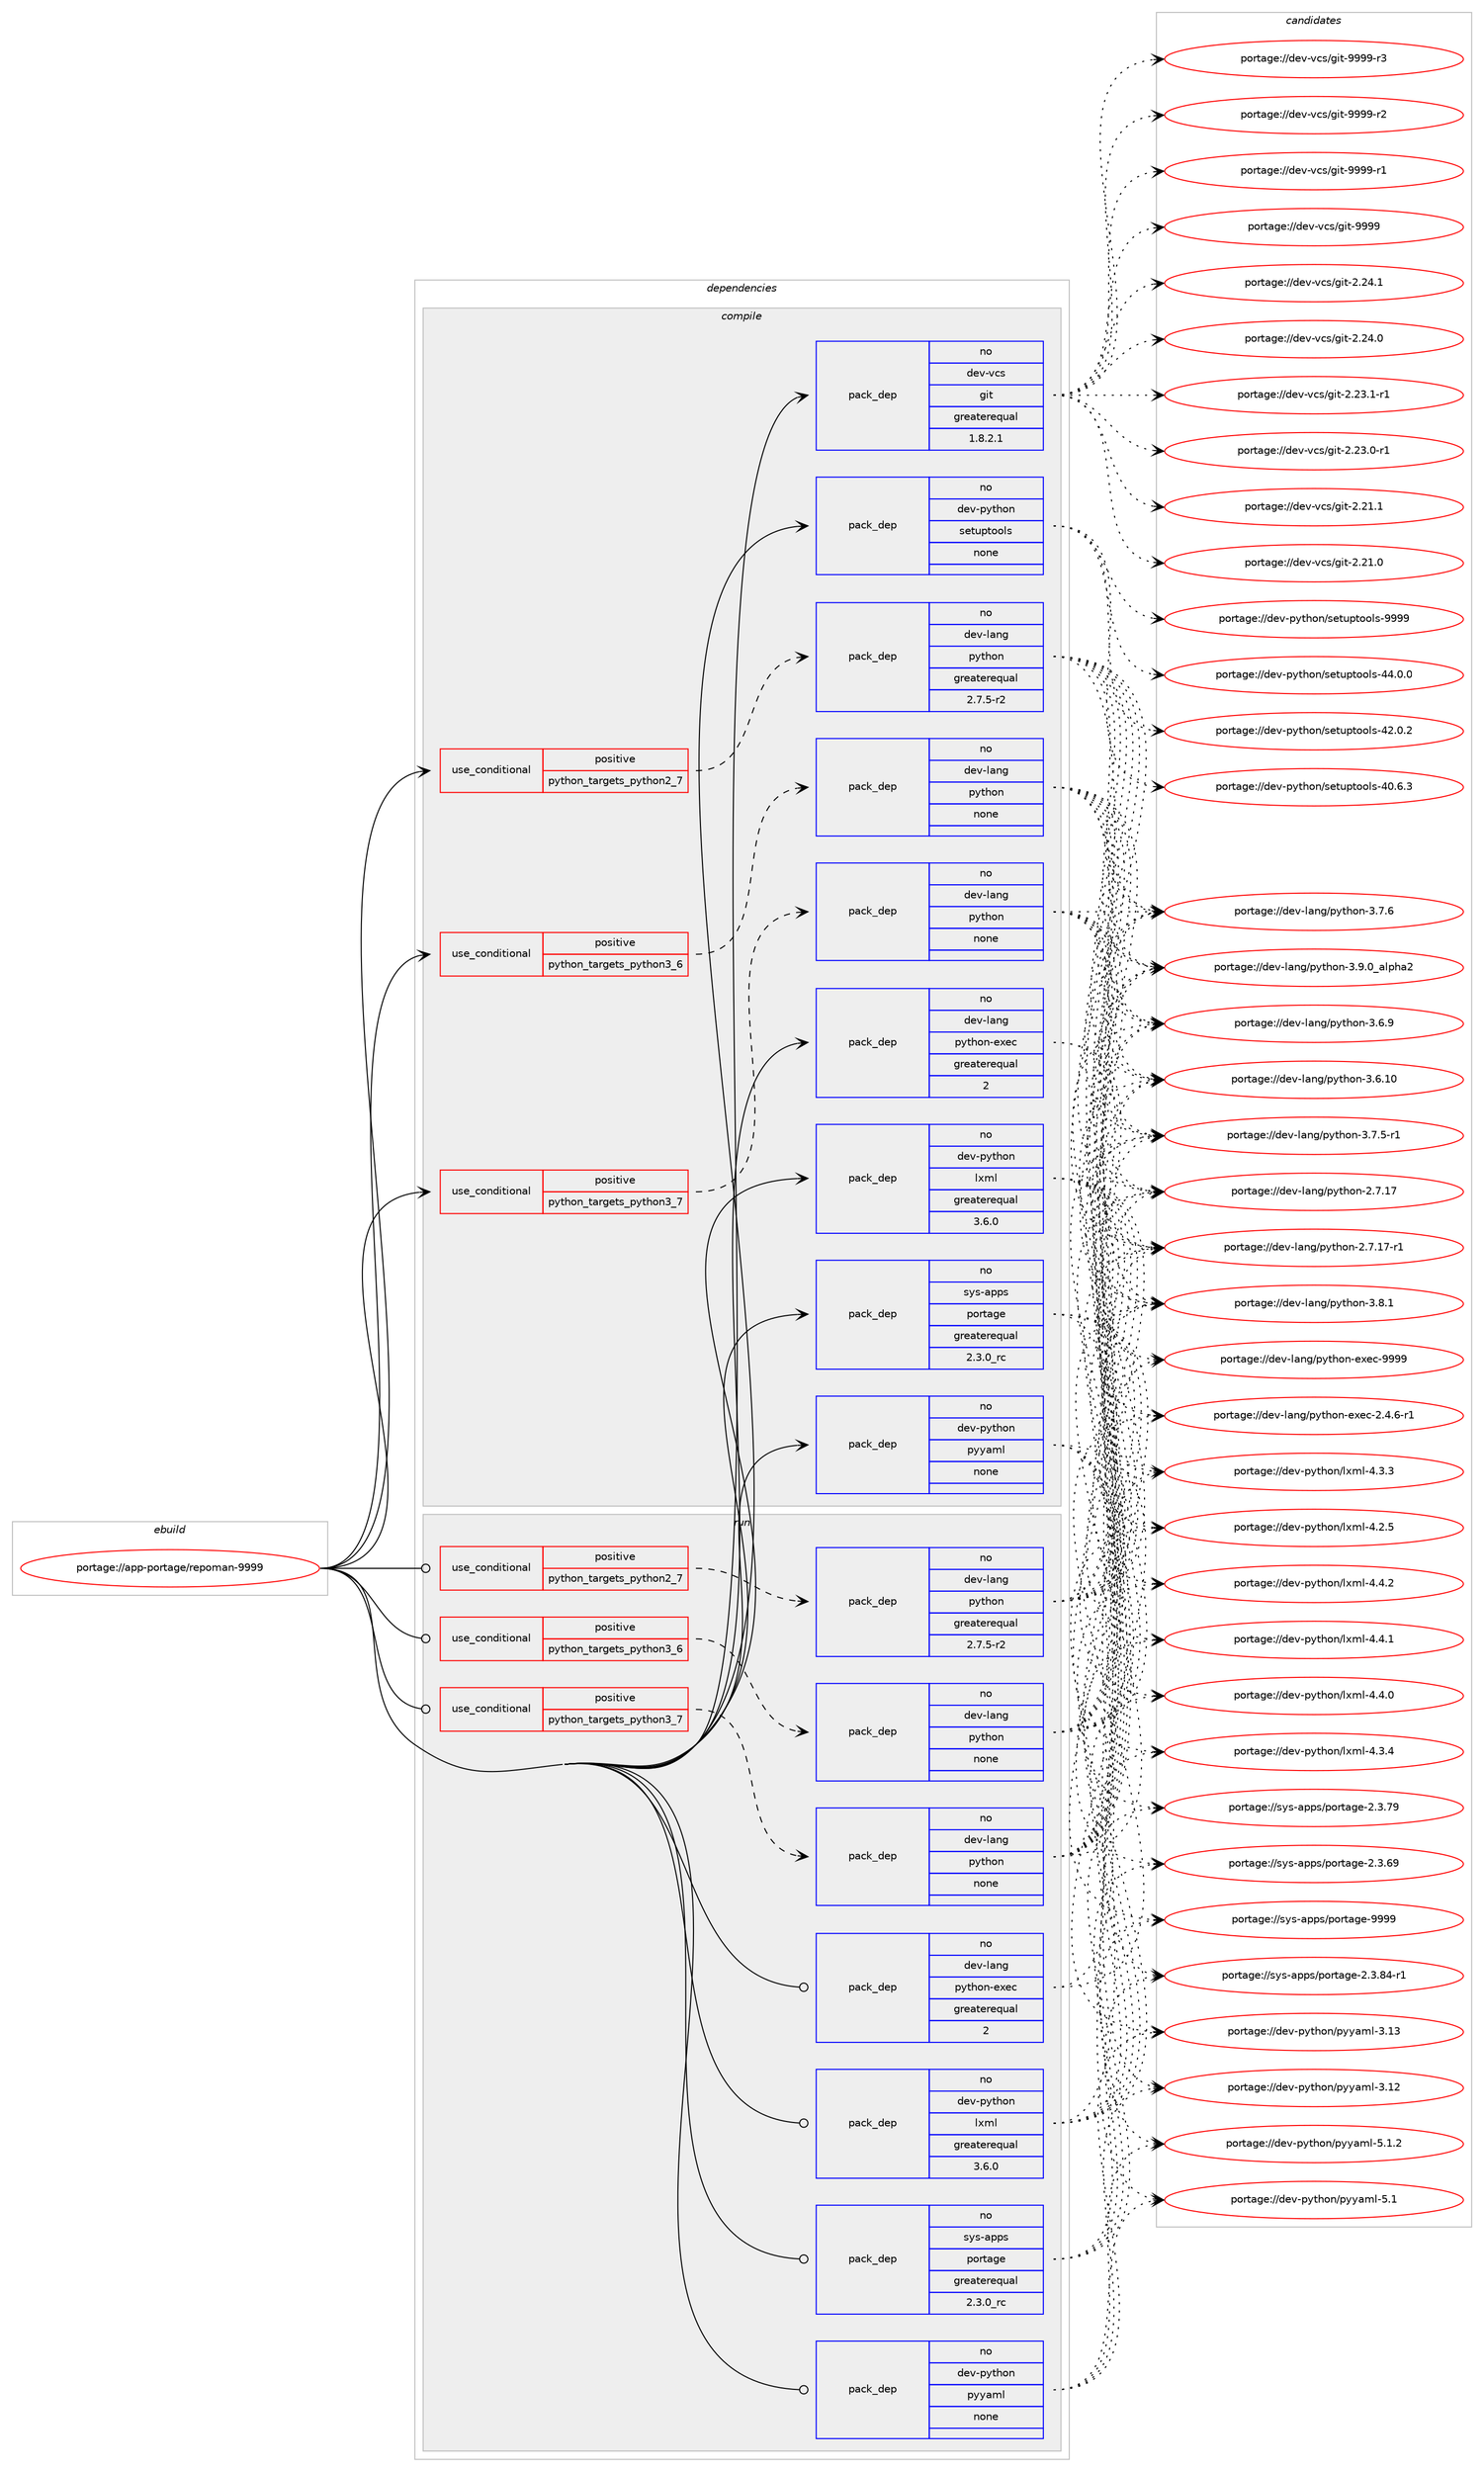 digraph prolog {

# *************
# Graph options
# *************

newrank=true;
concentrate=true;
compound=true;
graph [rankdir=LR,fontname=Helvetica,fontsize=10,ranksep=1.5];#, ranksep=2.5, nodesep=0.2];
edge  [arrowhead=vee];
node  [fontname=Helvetica,fontsize=10];

# **********
# The ebuild
# **********

subgraph cluster_leftcol {
color=gray;
label=<<i>ebuild</i>>;
id [label="portage://app-portage/repoman-9999", color=red, width=4, href="../app-portage/repoman-9999.svg"];
}

# ****************
# The dependencies
# ****************

subgraph cluster_midcol {
color=gray;
label=<<i>dependencies</i>>;
subgraph cluster_compile {
fillcolor="#eeeeee";
style=filled;
label=<<i>compile</i>>;
subgraph cond140948 {
dependency600843 [label=<<TABLE BORDER="0" CELLBORDER="1" CELLSPACING="0" CELLPADDING="4"><TR><TD ROWSPAN="3" CELLPADDING="10">use_conditional</TD></TR><TR><TD>positive</TD></TR><TR><TD>python_targets_python2_7</TD></TR></TABLE>>, shape=none, color=red];
subgraph pack451877 {
dependency600844 [label=<<TABLE BORDER="0" CELLBORDER="1" CELLSPACING="0" CELLPADDING="4" WIDTH="220"><TR><TD ROWSPAN="6" CELLPADDING="30">pack_dep</TD></TR><TR><TD WIDTH="110">no</TD></TR><TR><TD>dev-lang</TD></TR><TR><TD>python</TD></TR><TR><TD>greaterequal</TD></TR><TR><TD>2.7.5-r2</TD></TR></TABLE>>, shape=none, color=blue];
}
dependency600843:e -> dependency600844:w [weight=20,style="dashed",arrowhead="vee"];
}
id:e -> dependency600843:w [weight=20,style="solid",arrowhead="vee"];
subgraph cond140949 {
dependency600845 [label=<<TABLE BORDER="0" CELLBORDER="1" CELLSPACING="0" CELLPADDING="4"><TR><TD ROWSPAN="3" CELLPADDING="10">use_conditional</TD></TR><TR><TD>positive</TD></TR><TR><TD>python_targets_python3_6</TD></TR></TABLE>>, shape=none, color=red];
subgraph pack451878 {
dependency600846 [label=<<TABLE BORDER="0" CELLBORDER="1" CELLSPACING="0" CELLPADDING="4" WIDTH="220"><TR><TD ROWSPAN="6" CELLPADDING="30">pack_dep</TD></TR><TR><TD WIDTH="110">no</TD></TR><TR><TD>dev-lang</TD></TR><TR><TD>python</TD></TR><TR><TD>none</TD></TR><TR><TD></TD></TR></TABLE>>, shape=none, color=blue];
}
dependency600845:e -> dependency600846:w [weight=20,style="dashed",arrowhead="vee"];
}
id:e -> dependency600845:w [weight=20,style="solid",arrowhead="vee"];
subgraph cond140950 {
dependency600847 [label=<<TABLE BORDER="0" CELLBORDER="1" CELLSPACING="0" CELLPADDING="4"><TR><TD ROWSPAN="3" CELLPADDING="10">use_conditional</TD></TR><TR><TD>positive</TD></TR><TR><TD>python_targets_python3_7</TD></TR></TABLE>>, shape=none, color=red];
subgraph pack451879 {
dependency600848 [label=<<TABLE BORDER="0" CELLBORDER="1" CELLSPACING="0" CELLPADDING="4" WIDTH="220"><TR><TD ROWSPAN="6" CELLPADDING="30">pack_dep</TD></TR><TR><TD WIDTH="110">no</TD></TR><TR><TD>dev-lang</TD></TR><TR><TD>python</TD></TR><TR><TD>none</TD></TR><TR><TD></TD></TR></TABLE>>, shape=none, color=blue];
}
dependency600847:e -> dependency600848:w [weight=20,style="dashed",arrowhead="vee"];
}
id:e -> dependency600847:w [weight=20,style="solid",arrowhead="vee"];
subgraph pack451880 {
dependency600849 [label=<<TABLE BORDER="0" CELLBORDER="1" CELLSPACING="0" CELLPADDING="4" WIDTH="220"><TR><TD ROWSPAN="6" CELLPADDING="30">pack_dep</TD></TR><TR><TD WIDTH="110">no</TD></TR><TR><TD>dev-lang</TD></TR><TR><TD>python-exec</TD></TR><TR><TD>greaterequal</TD></TR><TR><TD>2</TD></TR></TABLE>>, shape=none, color=blue];
}
id:e -> dependency600849:w [weight=20,style="solid",arrowhead="vee"];
subgraph pack451881 {
dependency600850 [label=<<TABLE BORDER="0" CELLBORDER="1" CELLSPACING="0" CELLPADDING="4" WIDTH="220"><TR><TD ROWSPAN="6" CELLPADDING="30">pack_dep</TD></TR><TR><TD WIDTH="110">no</TD></TR><TR><TD>dev-python</TD></TR><TR><TD>lxml</TD></TR><TR><TD>greaterequal</TD></TR><TR><TD>3.6.0</TD></TR></TABLE>>, shape=none, color=blue];
}
id:e -> dependency600850:w [weight=20,style="solid",arrowhead="vee"];
subgraph pack451882 {
dependency600851 [label=<<TABLE BORDER="0" CELLBORDER="1" CELLSPACING="0" CELLPADDING="4" WIDTH="220"><TR><TD ROWSPAN="6" CELLPADDING="30">pack_dep</TD></TR><TR><TD WIDTH="110">no</TD></TR><TR><TD>dev-python</TD></TR><TR><TD>pyyaml</TD></TR><TR><TD>none</TD></TR><TR><TD></TD></TR></TABLE>>, shape=none, color=blue];
}
id:e -> dependency600851:w [weight=20,style="solid",arrowhead="vee"];
subgraph pack451883 {
dependency600852 [label=<<TABLE BORDER="0" CELLBORDER="1" CELLSPACING="0" CELLPADDING="4" WIDTH="220"><TR><TD ROWSPAN="6" CELLPADDING="30">pack_dep</TD></TR><TR><TD WIDTH="110">no</TD></TR><TR><TD>dev-python</TD></TR><TR><TD>setuptools</TD></TR><TR><TD>none</TD></TR><TR><TD></TD></TR></TABLE>>, shape=none, color=blue];
}
id:e -> dependency600852:w [weight=20,style="solid",arrowhead="vee"];
subgraph pack451884 {
dependency600853 [label=<<TABLE BORDER="0" CELLBORDER="1" CELLSPACING="0" CELLPADDING="4" WIDTH="220"><TR><TD ROWSPAN="6" CELLPADDING="30">pack_dep</TD></TR><TR><TD WIDTH="110">no</TD></TR><TR><TD>dev-vcs</TD></TR><TR><TD>git</TD></TR><TR><TD>greaterequal</TD></TR><TR><TD>1.8.2.1</TD></TR></TABLE>>, shape=none, color=blue];
}
id:e -> dependency600853:w [weight=20,style="solid",arrowhead="vee"];
subgraph pack451885 {
dependency600854 [label=<<TABLE BORDER="0" CELLBORDER="1" CELLSPACING="0" CELLPADDING="4" WIDTH="220"><TR><TD ROWSPAN="6" CELLPADDING="30">pack_dep</TD></TR><TR><TD WIDTH="110">no</TD></TR><TR><TD>sys-apps</TD></TR><TR><TD>portage</TD></TR><TR><TD>greaterequal</TD></TR><TR><TD>2.3.0_rc</TD></TR></TABLE>>, shape=none, color=blue];
}
id:e -> dependency600854:w [weight=20,style="solid",arrowhead="vee"];
}
subgraph cluster_compileandrun {
fillcolor="#eeeeee";
style=filled;
label=<<i>compile and run</i>>;
}
subgraph cluster_run {
fillcolor="#eeeeee";
style=filled;
label=<<i>run</i>>;
subgraph cond140951 {
dependency600855 [label=<<TABLE BORDER="0" CELLBORDER="1" CELLSPACING="0" CELLPADDING="4"><TR><TD ROWSPAN="3" CELLPADDING="10">use_conditional</TD></TR><TR><TD>positive</TD></TR><TR><TD>python_targets_python2_7</TD></TR></TABLE>>, shape=none, color=red];
subgraph pack451886 {
dependency600856 [label=<<TABLE BORDER="0" CELLBORDER="1" CELLSPACING="0" CELLPADDING="4" WIDTH="220"><TR><TD ROWSPAN="6" CELLPADDING="30">pack_dep</TD></TR><TR><TD WIDTH="110">no</TD></TR><TR><TD>dev-lang</TD></TR><TR><TD>python</TD></TR><TR><TD>greaterequal</TD></TR><TR><TD>2.7.5-r2</TD></TR></TABLE>>, shape=none, color=blue];
}
dependency600855:e -> dependency600856:w [weight=20,style="dashed",arrowhead="vee"];
}
id:e -> dependency600855:w [weight=20,style="solid",arrowhead="odot"];
subgraph cond140952 {
dependency600857 [label=<<TABLE BORDER="0" CELLBORDER="1" CELLSPACING="0" CELLPADDING="4"><TR><TD ROWSPAN="3" CELLPADDING="10">use_conditional</TD></TR><TR><TD>positive</TD></TR><TR><TD>python_targets_python3_6</TD></TR></TABLE>>, shape=none, color=red];
subgraph pack451887 {
dependency600858 [label=<<TABLE BORDER="0" CELLBORDER="1" CELLSPACING="0" CELLPADDING="4" WIDTH="220"><TR><TD ROWSPAN="6" CELLPADDING="30">pack_dep</TD></TR><TR><TD WIDTH="110">no</TD></TR><TR><TD>dev-lang</TD></TR><TR><TD>python</TD></TR><TR><TD>none</TD></TR><TR><TD></TD></TR></TABLE>>, shape=none, color=blue];
}
dependency600857:e -> dependency600858:w [weight=20,style="dashed",arrowhead="vee"];
}
id:e -> dependency600857:w [weight=20,style="solid",arrowhead="odot"];
subgraph cond140953 {
dependency600859 [label=<<TABLE BORDER="0" CELLBORDER="1" CELLSPACING="0" CELLPADDING="4"><TR><TD ROWSPAN="3" CELLPADDING="10">use_conditional</TD></TR><TR><TD>positive</TD></TR><TR><TD>python_targets_python3_7</TD></TR></TABLE>>, shape=none, color=red];
subgraph pack451888 {
dependency600860 [label=<<TABLE BORDER="0" CELLBORDER="1" CELLSPACING="0" CELLPADDING="4" WIDTH="220"><TR><TD ROWSPAN="6" CELLPADDING="30">pack_dep</TD></TR><TR><TD WIDTH="110">no</TD></TR><TR><TD>dev-lang</TD></TR><TR><TD>python</TD></TR><TR><TD>none</TD></TR><TR><TD></TD></TR></TABLE>>, shape=none, color=blue];
}
dependency600859:e -> dependency600860:w [weight=20,style="dashed",arrowhead="vee"];
}
id:e -> dependency600859:w [weight=20,style="solid",arrowhead="odot"];
subgraph pack451889 {
dependency600861 [label=<<TABLE BORDER="0" CELLBORDER="1" CELLSPACING="0" CELLPADDING="4" WIDTH="220"><TR><TD ROWSPAN="6" CELLPADDING="30">pack_dep</TD></TR><TR><TD WIDTH="110">no</TD></TR><TR><TD>dev-lang</TD></TR><TR><TD>python-exec</TD></TR><TR><TD>greaterequal</TD></TR><TR><TD>2</TD></TR></TABLE>>, shape=none, color=blue];
}
id:e -> dependency600861:w [weight=20,style="solid",arrowhead="odot"];
subgraph pack451890 {
dependency600862 [label=<<TABLE BORDER="0" CELLBORDER="1" CELLSPACING="0" CELLPADDING="4" WIDTH="220"><TR><TD ROWSPAN="6" CELLPADDING="30">pack_dep</TD></TR><TR><TD WIDTH="110">no</TD></TR><TR><TD>dev-python</TD></TR><TR><TD>lxml</TD></TR><TR><TD>greaterequal</TD></TR><TR><TD>3.6.0</TD></TR></TABLE>>, shape=none, color=blue];
}
id:e -> dependency600862:w [weight=20,style="solid",arrowhead="odot"];
subgraph pack451891 {
dependency600863 [label=<<TABLE BORDER="0" CELLBORDER="1" CELLSPACING="0" CELLPADDING="4" WIDTH="220"><TR><TD ROWSPAN="6" CELLPADDING="30">pack_dep</TD></TR><TR><TD WIDTH="110">no</TD></TR><TR><TD>dev-python</TD></TR><TR><TD>pyyaml</TD></TR><TR><TD>none</TD></TR><TR><TD></TD></TR></TABLE>>, shape=none, color=blue];
}
id:e -> dependency600863:w [weight=20,style="solid",arrowhead="odot"];
subgraph pack451892 {
dependency600864 [label=<<TABLE BORDER="0" CELLBORDER="1" CELLSPACING="0" CELLPADDING="4" WIDTH="220"><TR><TD ROWSPAN="6" CELLPADDING="30">pack_dep</TD></TR><TR><TD WIDTH="110">no</TD></TR><TR><TD>sys-apps</TD></TR><TR><TD>portage</TD></TR><TR><TD>greaterequal</TD></TR><TR><TD>2.3.0_rc</TD></TR></TABLE>>, shape=none, color=blue];
}
id:e -> dependency600864:w [weight=20,style="solid",arrowhead="odot"];
}
}

# **************
# The candidates
# **************

subgraph cluster_choices {
rank=same;
color=gray;
label=<<i>candidates</i>>;

subgraph choice451877 {
color=black;
nodesep=1;
choice10010111845108971101034711212111610411111045514657464895971081121049750 [label="portage://dev-lang/python-3.9.0_alpha2", color=red, width=4,href="../dev-lang/python-3.9.0_alpha2.svg"];
choice100101118451089711010347112121116104111110455146564649 [label="portage://dev-lang/python-3.8.1", color=red, width=4,href="../dev-lang/python-3.8.1.svg"];
choice100101118451089711010347112121116104111110455146554654 [label="portage://dev-lang/python-3.7.6", color=red, width=4,href="../dev-lang/python-3.7.6.svg"];
choice1001011184510897110103471121211161041111104551465546534511449 [label="portage://dev-lang/python-3.7.5-r1", color=red, width=4,href="../dev-lang/python-3.7.5-r1.svg"];
choice100101118451089711010347112121116104111110455146544657 [label="portage://dev-lang/python-3.6.9", color=red, width=4,href="../dev-lang/python-3.6.9.svg"];
choice10010111845108971101034711212111610411111045514654464948 [label="portage://dev-lang/python-3.6.10", color=red, width=4,href="../dev-lang/python-3.6.10.svg"];
choice100101118451089711010347112121116104111110455046554649554511449 [label="portage://dev-lang/python-2.7.17-r1", color=red, width=4,href="../dev-lang/python-2.7.17-r1.svg"];
choice10010111845108971101034711212111610411111045504655464955 [label="portage://dev-lang/python-2.7.17", color=red, width=4,href="../dev-lang/python-2.7.17.svg"];
dependency600844:e -> choice10010111845108971101034711212111610411111045514657464895971081121049750:w [style=dotted,weight="100"];
dependency600844:e -> choice100101118451089711010347112121116104111110455146564649:w [style=dotted,weight="100"];
dependency600844:e -> choice100101118451089711010347112121116104111110455146554654:w [style=dotted,weight="100"];
dependency600844:e -> choice1001011184510897110103471121211161041111104551465546534511449:w [style=dotted,weight="100"];
dependency600844:e -> choice100101118451089711010347112121116104111110455146544657:w [style=dotted,weight="100"];
dependency600844:e -> choice10010111845108971101034711212111610411111045514654464948:w [style=dotted,weight="100"];
dependency600844:e -> choice100101118451089711010347112121116104111110455046554649554511449:w [style=dotted,weight="100"];
dependency600844:e -> choice10010111845108971101034711212111610411111045504655464955:w [style=dotted,weight="100"];
}
subgraph choice451878 {
color=black;
nodesep=1;
choice10010111845108971101034711212111610411111045514657464895971081121049750 [label="portage://dev-lang/python-3.9.0_alpha2", color=red, width=4,href="../dev-lang/python-3.9.0_alpha2.svg"];
choice100101118451089711010347112121116104111110455146564649 [label="portage://dev-lang/python-3.8.1", color=red, width=4,href="../dev-lang/python-3.8.1.svg"];
choice100101118451089711010347112121116104111110455146554654 [label="portage://dev-lang/python-3.7.6", color=red, width=4,href="../dev-lang/python-3.7.6.svg"];
choice1001011184510897110103471121211161041111104551465546534511449 [label="portage://dev-lang/python-3.7.5-r1", color=red, width=4,href="../dev-lang/python-3.7.5-r1.svg"];
choice100101118451089711010347112121116104111110455146544657 [label="portage://dev-lang/python-3.6.9", color=red, width=4,href="../dev-lang/python-3.6.9.svg"];
choice10010111845108971101034711212111610411111045514654464948 [label="portage://dev-lang/python-3.6.10", color=red, width=4,href="../dev-lang/python-3.6.10.svg"];
choice100101118451089711010347112121116104111110455046554649554511449 [label="portage://dev-lang/python-2.7.17-r1", color=red, width=4,href="../dev-lang/python-2.7.17-r1.svg"];
choice10010111845108971101034711212111610411111045504655464955 [label="portage://dev-lang/python-2.7.17", color=red, width=4,href="../dev-lang/python-2.7.17.svg"];
dependency600846:e -> choice10010111845108971101034711212111610411111045514657464895971081121049750:w [style=dotted,weight="100"];
dependency600846:e -> choice100101118451089711010347112121116104111110455146564649:w [style=dotted,weight="100"];
dependency600846:e -> choice100101118451089711010347112121116104111110455146554654:w [style=dotted,weight="100"];
dependency600846:e -> choice1001011184510897110103471121211161041111104551465546534511449:w [style=dotted,weight="100"];
dependency600846:e -> choice100101118451089711010347112121116104111110455146544657:w [style=dotted,weight="100"];
dependency600846:e -> choice10010111845108971101034711212111610411111045514654464948:w [style=dotted,weight="100"];
dependency600846:e -> choice100101118451089711010347112121116104111110455046554649554511449:w [style=dotted,weight="100"];
dependency600846:e -> choice10010111845108971101034711212111610411111045504655464955:w [style=dotted,weight="100"];
}
subgraph choice451879 {
color=black;
nodesep=1;
choice10010111845108971101034711212111610411111045514657464895971081121049750 [label="portage://dev-lang/python-3.9.0_alpha2", color=red, width=4,href="../dev-lang/python-3.9.0_alpha2.svg"];
choice100101118451089711010347112121116104111110455146564649 [label="portage://dev-lang/python-3.8.1", color=red, width=4,href="../dev-lang/python-3.8.1.svg"];
choice100101118451089711010347112121116104111110455146554654 [label="portage://dev-lang/python-3.7.6", color=red, width=4,href="../dev-lang/python-3.7.6.svg"];
choice1001011184510897110103471121211161041111104551465546534511449 [label="portage://dev-lang/python-3.7.5-r1", color=red, width=4,href="../dev-lang/python-3.7.5-r1.svg"];
choice100101118451089711010347112121116104111110455146544657 [label="portage://dev-lang/python-3.6.9", color=red, width=4,href="../dev-lang/python-3.6.9.svg"];
choice10010111845108971101034711212111610411111045514654464948 [label="portage://dev-lang/python-3.6.10", color=red, width=4,href="../dev-lang/python-3.6.10.svg"];
choice100101118451089711010347112121116104111110455046554649554511449 [label="portage://dev-lang/python-2.7.17-r1", color=red, width=4,href="../dev-lang/python-2.7.17-r1.svg"];
choice10010111845108971101034711212111610411111045504655464955 [label="portage://dev-lang/python-2.7.17", color=red, width=4,href="../dev-lang/python-2.7.17.svg"];
dependency600848:e -> choice10010111845108971101034711212111610411111045514657464895971081121049750:w [style=dotted,weight="100"];
dependency600848:e -> choice100101118451089711010347112121116104111110455146564649:w [style=dotted,weight="100"];
dependency600848:e -> choice100101118451089711010347112121116104111110455146554654:w [style=dotted,weight="100"];
dependency600848:e -> choice1001011184510897110103471121211161041111104551465546534511449:w [style=dotted,weight="100"];
dependency600848:e -> choice100101118451089711010347112121116104111110455146544657:w [style=dotted,weight="100"];
dependency600848:e -> choice10010111845108971101034711212111610411111045514654464948:w [style=dotted,weight="100"];
dependency600848:e -> choice100101118451089711010347112121116104111110455046554649554511449:w [style=dotted,weight="100"];
dependency600848:e -> choice10010111845108971101034711212111610411111045504655464955:w [style=dotted,weight="100"];
}
subgraph choice451880 {
color=black;
nodesep=1;
choice10010111845108971101034711212111610411111045101120101994557575757 [label="portage://dev-lang/python-exec-9999", color=red, width=4,href="../dev-lang/python-exec-9999.svg"];
choice10010111845108971101034711212111610411111045101120101994550465246544511449 [label="portage://dev-lang/python-exec-2.4.6-r1", color=red, width=4,href="../dev-lang/python-exec-2.4.6-r1.svg"];
dependency600849:e -> choice10010111845108971101034711212111610411111045101120101994557575757:w [style=dotted,weight="100"];
dependency600849:e -> choice10010111845108971101034711212111610411111045101120101994550465246544511449:w [style=dotted,weight="100"];
}
subgraph choice451881 {
color=black;
nodesep=1;
choice1001011184511212111610411111047108120109108455246524650 [label="portage://dev-python/lxml-4.4.2", color=red, width=4,href="../dev-python/lxml-4.4.2.svg"];
choice1001011184511212111610411111047108120109108455246524649 [label="portage://dev-python/lxml-4.4.1", color=red, width=4,href="../dev-python/lxml-4.4.1.svg"];
choice1001011184511212111610411111047108120109108455246524648 [label="portage://dev-python/lxml-4.4.0", color=red, width=4,href="../dev-python/lxml-4.4.0.svg"];
choice1001011184511212111610411111047108120109108455246514652 [label="portage://dev-python/lxml-4.3.4", color=red, width=4,href="../dev-python/lxml-4.3.4.svg"];
choice1001011184511212111610411111047108120109108455246514651 [label="portage://dev-python/lxml-4.3.3", color=red, width=4,href="../dev-python/lxml-4.3.3.svg"];
choice1001011184511212111610411111047108120109108455246504653 [label="portage://dev-python/lxml-4.2.5", color=red, width=4,href="../dev-python/lxml-4.2.5.svg"];
dependency600850:e -> choice1001011184511212111610411111047108120109108455246524650:w [style=dotted,weight="100"];
dependency600850:e -> choice1001011184511212111610411111047108120109108455246524649:w [style=dotted,weight="100"];
dependency600850:e -> choice1001011184511212111610411111047108120109108455246524648:w [style=dotted,weight="100"];
dependency600850:e -> choice1001011184511212111610411111047108120109108455246514652:w [style=dotted,weight="100"];
dependency600850:e -> choice1001011184511212111610411111047108120109108455246514651:w [style=dotted,weight="100"];
dependency600850:e -> choice1001011184511212111610411111047108120109108455246504653:w [style=dotted,weight="100"];
}
subgraph choice451882 {
color=black;
nodesep=1;
choice100101118451121211161041111104711212112197109108455346494650 [label="portage://dev-python/pyyaml-5.1.2", color=red, width=4,href="../dev-python/pyyaml-5.1.2.svg"];
choice10010111845112121116104111110471121211219710910845534649 [label="portage://dev-python/pyyaml-5.1", color=red, width=4,href="../dev-python/pyyaml-5.1.svg"];
choice1001011184511212111610411111047112121121971091084551464951 [label="portage://dev-python/pyyaml-3.13", color=red, width=4,href="../dev-python/pyyaml-3.13.svg"];
choice1001011184511212111610411111047112121121971091084551464950 [label="portage://dev-python/pyyaml-3.12", color=red, width=4,href="../dev-python/pyyaml-3.12.svg"];
dependency600851:e -> choice100101118451121211161041111104711212112197109108455346494650:w [style=dotted,weight="100"];
dependency600851:e -> choice10010111845112121116104111110471121211219710910845534649:w [style=dotted,weight="100"];
dependency600851:e -> choice1001011184511212111610411111047112121121971091084551464951:w [style=dotted,weight="100"];
dependency600851:e -> choice1001011184511212111610411111047112121121971091084551464950:w [style=dotted,weight="100"];
}
subgraph choice451883 {
color=black;
nodesep=1;
choice10010111845112121116104111110471151011161171121161111111081154557575757 [label="portage://dev-python/setuptools-9999", color=red, width=4,href="../dev-python/setuptools-9999.svg"];
choice100101118451121211161041111104711510111611711211611111110811545525246484648 [label="portage://dev-python/setuptools-44.0.0", color=red, width=4,href="../dev-python/setuptools-44.0.0.svg"];
choice100101118451121211161041111104711510111611711211611111110811545525046484650 [label="portage://dev-python/setuptools-42.0.2", color=red, width=4,href="../dev-python/setuptools-42.0.2.svg"];
choice100101118451121211161041111104711510111611711211611111110811545524846544651 [label="portage://dev-python/setuptools-40.6.3", color=red, width=4,href="../dev-python/setuptools-40.6.3.svg"];
dependency600852:e -> choice10010111845112121116104111110471151011161171121161111111081154557575757:w [style=dotted,weight="100"];
dependency600852:e -> choice100101118451121211161041111104711510111611711211611111110811545525246484648:w [style=dotted,weight="100"];
dependency600852:e -> choice100101118451121211161041111104711510111611711211611111110811545525046484650:w [style=dotted,weight="100"];
dependency600852:e -> choice100101118451121211161041111104711510111611711211611111110811545524846544651:w [style=dotted,weight="100"];
}
subgraph choice451884 {
color=black;
nodesep=1;
choice10010111845118991154710310511645575757574511451 [label="portage://dev-vcs/git-9999-r3", color=red, width=4,href="../dev-vcs/git-9999-r3.svg"];
choice10010111845118991154710310511645575757574511450 [label="portage://dev-vcs/git-9999-r2", color=red, width=4,href="../dev-vcs/git-9999-r2.svg"];
choice10010111845118991154710310511645575757574511449 [label="portage://dev-vcs/git-9999-r1", color=red, width=4,href="../dev-vcs/git-9999-r1.svg"];
choice1001011184511899115471031051164557575757 [label="portage://dev-vcs/git-9999", color=red, width=4,href="../dev-vcs/git-9999.svg"];
choice10010111845118991154710310511645504650524649 [label="portage://dev-vcs/git-2.24.1", color=red, width=4,href="../dev-vcs/git-2.24.1.svg"];
choice10010111845118991154710310511645504650524648 [label="portage://dev-vcs/git-2.24.0", color=red, width=4,href="../dev-vcs/git-2.24.0.svg"];
choice100101118451189911547103105116455046505146494511449 [label="portage://dev-vcs/git-2.23.1-r1", color=red, width=4,href="../dev-vcs/git-2.23.1-r1.svg"];
choice100101118451189911547103105116455046505146484511449 [label="portage://dev-vcs/git-2.23.0-r1", color=red, width=4,href="../dev-vcs/git-2.23.0-r1.svg"];
choice10010111845118991154710310511645504650494649 [label="portage://dev-vcs/git-2.21.1", color=red, width=4,href="../dev-vcs/git-2.21.1.svg"];
choice10010111845118991154710310511645504650494648 [label="portage://dev-vcs/git-2.21.0", color=red, width=4,href="../dev-vcs/git-2.21.0.svg"];
dependency600853:e -> choice10010111845118991154710310511645575757574511451:w [style=dotted,weight="100"];
dependency600853:e -> choice10010111845118991154710310511645575757574511450:w [style=dotted,weight="100"];
dependency600853:e -> choice10010111845118991154710310511645575757574511449:w [style=dotted,weight="100"];
dependency600853:e -> choice1001011184511899115471031051164557575757:w [style=dotted,weight="100"];
dependency600853:e -> choice10010111845118991154710310511645504650524649:w [style=dotted,weight="100"];
dependency600853:e -> choice10010111845118991154710310511645504650524648:w [style=dotted,weight="100"];
dependency600853:e -> choice100101118451189911547103105116455046505146494511449:w [style=dotted,weight="100"];
dependency600853:e -> choice100101118451189911547103105116455046505146484511449:w [style=dotted,weight="100"];
dependency600853:e -> choice10010111845118991154710310511645504650494649:w [style=dotted,weight="100"];
dependency600853:e -> choice10010111845118991154710310511645504650494648:w [style=dotted,weight="100"];
}
subgraph choice451885 {
color=black;
nodesep=1;
choice115121115459711211211547112111114116971031014557575757 [label="portage://sys-apps/portage-9999", color=red, width=4,href="../sys-apps/portage-9999.svg"];
choice11512111545971121121154711211111411697103101455046514656524511449 [label="portage://sys-apps/portage-2.3.84-r1", color=red, width=4,href="../sys-apps/portage-2.3.84-r1.svg"];
choice1151211154597112112115471121111141169710310145504651465557 [label="portage://sys-apps/portage-2.3.79", color=red, width=4,href="../sys-apps/portage-2.3.79.svg"];
choice1151211154597112112115471121111141169710310145504651465457 [label="portage://sys-apps/portage-2.3.69", color=red, width=4,href="../sys-apps/portage-2.3.69.svg"];
dependency600854:e -> choice115121115459711211211547112111114116971031014557575757:w [style=dotted,weight="100"];
dependency600854:e -> choice11512111545971121121154711211111411697103101455046514656524511449:w [style=dotted,weight="100"];
dependency600854:e -> choice1151211154597112112115471121111141169710310145504651465557:w [style=dotted,weight="100"];
dependency600854:e -> choice1151211154597112112115471121111141169710310145504651465457:w [style=dotted,weight="100"];
}
subgraph choice451886 {
color=black;
nodesep=1;
choice10010111845108971101034711212111610411111045514657464895971081121049750 [label="portage://dev-lang/python-3.9.0_alpha2", color=red, width=4,href="../dev-lang/python-3.9.0_alpha2.svg"];
choice100101118451089711010347112121116104111110455146564649 [label="portage://dev-lang/python-3.8.1", color=red, width=4,href="../dev-lang/python-3.8.1.svg"];
choice100101118451089711010347112121116104111110455146554654 [label="portage://dev-lang/python-3.7.6", color=red, width=4,href="../dev-lang/python-3.7.6.svg"];
choice1001011184510897110103471121211161041111104551465546534511449 [label="portage://dev-lang/python-3.7.5-r1", color=red, width=4,href="../dev-lang/python-3.7.5-r1.svg"];
choice100101118451089711010347112121116104111110455146544657 [label="portage://dev-lang/python-3.6.9", color=red, width=4,href="../dev-lang/python-3.6.9.svg"];
choice10010111845108971101034711212111610411111045514654464948 [label="portage://dev-lang/python-3.6.10", color=red, width=4,href="../dev-lang/python-3.6.10.svg"];
choice100101118451089711010347112121116104111110455046554649554511449 [label="portage://dev-lang/python-2.7.17-r1", color=red, width=4,href="../dev-lang/python-2.7.17-r1.svg"];
choice10010111845108971101034711212111610411111045504655464955 [label="portage://dev-lang/python-2.7.17", color=red, width=4,href="../dev-lang/python-2.7.17.svg"];
dependency600856:e -> choice10010111845108971101034711212111610411111045514657464895971081121049750:w [style=dotted,weight="100"];
dependency600856:e -> choice100101118451089711010347112121116104111110455146564649:w [style=dotted,weight="100"];
dependency600856:e -> choice100101118451089711010347112121116104111110455146554654:w [style=dotted,weight="100"];
dependency600856:e -> choice1001011184510897110103471121211161041111104551465546534511449:w [style=dotted,weight="100"];
dependency600856:e -> choice100101118451089711010347112121116104111110455146544657:w [style=dotted,weight="100"];
dependency600856:e -> choice10010111845108971101034711212111610411111045514654464948:w [style=dotted,weight="100"];
dependency600856:e -> choice100101118451089711010347112121116104111110455046554649554511449:w [style=dotted,weight="100"];
dependency600856:e -> choice10010111845108971101034711212111610411111045504655464955:w [style=dotted,weight="100"];
}
subgraph choice451887 {
color=black;
nodesep=1;
choice10010111845108971101034711212111610411111045514657464895971081121049750 [label="portage://dev-lang/python-3.9.0_alpha2", color=red, width=4,href="../dev-lang/python-3.9.0_alpha2.svg"];
choice100101118451089711010347112121116104111110455146564649 [label="portage://dev-lang/python-3.8.1", color=red, width=4,href="../dev-lang/python-3.8.1.svg"];
choice100101118451089711010347112121116104111110455146554654 [label="portage://dev-lang/python-3.7.6", color=red, width=4,href="../dev-lang/python-3.7.6.svg"];
choice1001011184510897110103471121211161041111104551465546534511449 [label="portage://dev-lang/python-3.7.5-r1", color=red, width=4,href="../dev-lang/python-3.7.5-r1.svg"];
choice100101118451089711010347112121116104111110455146544657 [label="portage://dev-lang/python-3.6.9", color=red, width=4,href="../dev-lang/python-3.6.9.svg"];
choice10010111845108971101034711212111610411111045514654464948 [label="portage://dev-lang/python-3.6.10", color=red, width=4,href="../dev-lang/python-3.6.10.svg"];
choice100101118451089711010347112121116104111110455046554649554511449 [label="portage://dev-lang/python-2.7.17-r1", color=red, width=4,href="../dev-lang/python-2.7.17-r1.svg"];
choice10010111845108971101034711212111610411111045504655464955 [label="portage://dev-lang/python-2.7.17", color=red, width=4,href="../dev-lang/python-2.7.17.svg"];
dependency600858:e -> choice10010111845108971101034711212111610411111045514657464895971081121049750:w [style=dotted,weight="100"];
dependency600858:e -> choice100101118451089711010347112121116104111110455146564649:w [style=dotted,weight="100"];
dependency600858:e -> choice100101118451089711010347112121116104111110455146554654:w [style=dotted,weight="100"];
dependency600858:e -> choice1001011184510897110103471121211161041111104551465546534511449:w [style=dotted,weight="100"];
dependency600858:e -> choice100101118451089711010347112121116104111110455146544657:w [style=dotted,weight="100"];
dependency600858:e -> choice10010111845108971101034711212111610411111045514654464948:w [style=dotted,weight="100"];
dependency600858:e -> choice100101118451089711010347112121116104111110455046554649554511449:w [style=dotted,weight="100"];
dependency600858:e -> choice10010111845108971101034711212111610411111045504655464955:w [style=dotted,weight="100"];
}
subgraph choice451888 {
color=black;
nodesep=1;
choice10010111845108971101034711212111610411111045514657464895971081121049750 [label="portage://dev-lang/python-3.9.0_alpha2", color=red, width=4,href="../dev-lang/python-3.9.0_alpha2.svg"];
choice100101118451089711010347112121116104111110455146564649 [label="portage://dev-lang/python-3.8.1", color=red, width=4,href="../dev-lang/python-3.8.1.svg"];
choice100101118451089711010347112121116104111110455146554654 [label="portage://dev-lang/python-3.7.6", color=red, width=4,href="../dev-lang/python-3.7.6.svg"];
choice1001011184510897110103471121211161041111104551465546534511449 [label="portage://dev-lang/python-3.7.5-r1", color=red, width=4,href="../dev-lang/python-3.7.5-r1.svg"];
choice100101118451089711010347112121116104111110455146544657 [label="portage://dev-lang/python-3.6.9", color=red, width=4,href="../dev-lang/python-3.6.9.svg"];
choice10010111845108971101034711212111610411111045514654464948 [label="portage://dev-lang/python-3.6.10", color=red, width=4,href="../dev-lang/python-3.6.10.svg"];
choice100101118451089711010347112121116104111110455046554649554511449 [label="portage://dev-lang/python-2.7.17-r1", color=red, width=4,href="../dev-lang/python-2.7.17-r1.svg"];
choice10010111845108971101034711212111610411111045504655464955 [label="portage://dev-lang/python-2.7.17", color=red, width=4,href="../dev-lang/python-2.7.17.svg"];
dependency600860:e -> choice10010111845108971101034711212111610411111045514657464895971081121049750:w [style=dotted,weight="100"];
dependency600860:e -> choice100101118451089711010347112121116104111110455146564649:w [style=dotted,weight="100"];
dependency600860:e -> choice100101118451089711010347112121116104111110455146554654:w [style=dotted,weight="100"];
dependency600860:e -> choice1001011184510897110103471121211161041111104551465546534511449:w [style=dotted,weight="100"];
dependency600860:e -> choice100101118451089711010347112121116104111110455146544657:w [style=dotted,weight="100"];
dependency600860:e -> choice10010111845108971101034711212111610411111045514654464948:w [style=dotted,weight="100"];
dependency600860:e -> choice100101118451089711010347112121116104111110455046554649554511449:w [style=dotted,weight="100"];
dependency600860:e -> choice10010111845108971101034711212111610411111045504655464955:w [style=dotted,weight="100"];
}
subgraph choice451889 {
color=black;
nodesep=1;
choice10010111845108971101034711212111610411111045101120101994557575757 [label="portage://dev-lang/python-exec-9999", color=red, width=4,href="../dev-lang/python-exec-9999.svg"];
choice10010111845108971101034711212111610411111045101120101994550465246544511449 [label="portage://dev-lang/python-exec-2.4.6-r1", color=red, width=4,href="../dev-lang/python-exec-2.4.6-r1.svg"];
dependency600861:e -> choice10010111845108971101034711212111610411111045101120101994557575757:w [style=dotted,weight="100"];
dependency600861:e -> choice10010111845108971101034711212111610411111045101120101994550465246544511449:w [style=dotted,weight="100"];
}
subgraph choice451890 {
color=black;
nodesep=1;
choice1001011184511212111610411111047108120109108455246524650 [label="portage://dev-python/lxml-4.4.2", color=red, width=4,href="../dev-python/lxml-4.4.2.svg"];
choice1001011184511212111610411111047108120109108455246524649 [label="portage://dev-python/lxml-4.4.1", color=red, width=4,href="../dev-python/lxml-4.4.1.svg"];
choice1001011184511212111610411111047108120109108455246524648 [label="portage://dev-python/lxml-4.4.0", color=red, width=4,href="../dev-python/lxml-4.4.0.svg"];
choice1001011184511212111610411111047108120109108455246514652 [label="portage://dev-python/lxml-4.3.4", color=red, width=4,href="../dev-python/lxml-4.3.4.svg"];
choice1001011184511212111610411111047108120109108455246514651 [label="portage://dev-python/lxml-4.3.3", color=red, width=4,href="../dev-python/lxml-4.3.3.svg"];
choice1001011184511212111610411111047108120109108455246504653 [label="portage://dev-python/lxml-4.2.5", color=red, width=4,href="../dev-python/lxml-4.2.5.svg"];
dependency600862:e -> choice1001011184511212111610411111047108120109108455246524650:w [style=dotted,weight="100"];
dependency600862:e -> choice1001011184511212111610411111047108120109108455246524649:w [style=dotted,weight="100"];
dependency600862:e -> choice1001011184511212111610411111047108120109108455246524648:w [style=dotted,weight="100"];
dependency600862:e -> choice1001011184511212111610411111047108120109108455246514652:w [style=dotted,weight="100"];
dependency600862:e -> choice1001011184511212111610411111047108120109108455246514651:w [style=dotted,weight="100"];
dependency600862:e -> choice1001011184511212111610411111047108120109108455246504653:w [style=dotted,weight="100"];
}
subgraph choice451891 {
color=black;
nodesep=1;
choice100101118451121211161041111104711212112197109108455346494650 [label="portage://dev-python/pyyaml-5.1.2", color=red, width=4,href="../dev-python/pyyaml-5.1.2.svg"];
choice10010111845112121116104111110471121211219710910845534649 [label="portage://dev-python/pyyaml-5.1", color=red, width=4,href="../dev-python/pyyaml-5.1.svg"];
choice1001011184511212111610411111047112121121971091084551464951 [label="portage://dev-python/pyyaml-3.13", color=red, width=4,href="../dev-python/pyyaml-3.13.svg"];
choice1001011184511212111610411111047112121121971091084551464950 [label="portage://dev-python/pyyaml-3.12", color=red, width=4,href="../dev-python/pyyaml-3.12.svg"];
dependency600863:e -> choice100101118451121211161041111104711212112197109108455346494650:w [style=dotted,weight="100"];
dependency600863:e -> choice10010111845112121116104111110471121211219710910845534649:w [style=dotted,weight="100"];
dependency600863:e -> choice1001011184511212111610411111047112121121971091084551464951:w [style=dotted,weight="100"];
dependency600863:e -> choice1001011184511212111610411111047112121121971091084551464950:w [style=dotted,weight="100"];
}
subgraph choice451892 {
color=black;
nodesep=1;
choice115121115459711211211547112111114116971031014557575757 [label="portage://sys-apps/portage-9999", color=red, width=4,href="../sys-apps/portage-9999.svg"];
choice11512111545971121121154711211111411697103101455046514656524511449 [label="portage://sys-apps/portage-2.3.84-r1", color=red, width=4,href="../sys-apps/portage-2.3.84-r1.svg"];
choice1151211154597112112115471121111141169710310145504651465557 [label="portage://sys-apps/portage-2.3.79", color=red, width=4,href="../sys-apps/portage-2.3.79.svg"];
choice1151211154597112112115471121111141169710310145504651465457 [label="portage://sys-apps/portage-2.3.69", color=red, width=4,href="../sys-apps/portage-2.3.69.svg"];
dependency600864:e -> choice115121115459711211211547112111114116971031014557575757:w [style=dotted,weight="100"];
dependency600864:e -> choice11512111545971121121154711211111411697103101455046514656524511449:w [style=dotted,weight="100"];
dependency600864:e -> choice1151211154597112112115471121111141169710310145504651465557:w [style=dotted,weight="100"];
dependency600864:e -> choice1151211154597112112115471121111141169710310145504651465457:w [style=dotted,weight="100"];
}
}

}
